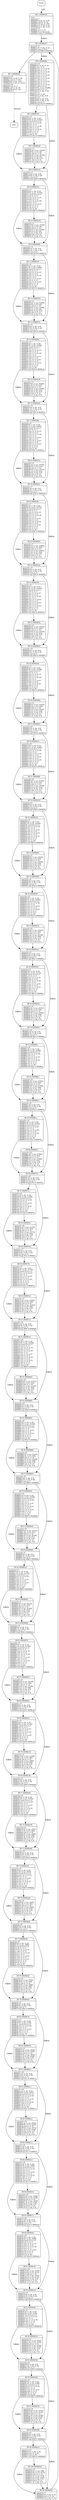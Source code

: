 digraph main{
node [shape=Mrecord, labeljust=l, fontsize=10];
	"0" [label="ENTRY"]
	"0" -> "1" [label="call", style=dashed, weight=2];
	"1" [label="{BB 1 (000080d8) | main:\lsparse32.c:7\l000080d8    str fp, [sp, #-4]!\l000080dc    add fp, sp, #0\l000080e0    sub sp, sp, #20\l000080e4    str r0, [fp, #-16]\l000080e8    str r1, [fp, #-20]\lsparse32.c:9\l000080ec    mov r3, #1\l000080f0    str r3, [fp, #-12]\l000080f4    b 8ddc    # 00008ddc\l }"]
	"1" -> "2" [label="taken", weight=3];
	"2" [label="{BB 2 (00008ddc) | sparse32.c:9\l00008ddc    ldr r3, [fp, #-12]\l00008de0    cmp r3, #101\l00008de4    ble 80f8    # 000080f8\l }"]
	"2" -> "3" [weight=4];
	"2" -> "4" [label="taken", weight=3];
	"3" [label="{BB 3 (00008de8) | sparse32.c:45\l00008de8    ldr r3, [fp, #-16]\l00008dec    and r2, r3, #31\l00008df0    ldr r3, [pc, #24]\l00008df4    ldr r3, [r3, r2, lsl #2]\lsparse32.c:46\l00008df8    mov r0, r3\l00008dfc    add sp, fp, #0\l00008e00    ldmia sp!, \{fp\}\l00008e04    bx lr\l }"]
	"3" -> "101" [label="return", style=dashed, weight=2];
	"4" [label="{BB 4 (000080f8) | sparse32.c:10\l000080f8    ldr r2, [fp, #-16]\l000080fc    mov r3, r2\l00008100    mov r3, r3, lsl #6\l00008104    add r3, r3, r2\l00008108    mov r3, r3, lsl #6\l0000810c    add r3, r3, r2\l00008110    mov r3, r3, lsl #2\l00008114    add r3, r3, r2\l00008118    mov r3, r3, lsl #2\l0000811c    add r3, r3, r2\l00008120    mov r2, r3, lsl #2\l00008124    add r3, r3, r2\l00008128    mov r2, r3, lsl #2\l0000812c    add r2, r3, r2\l00008130    ldr r3, [pc, #3280]\l00008134    add r3, r2, r3\l00008138    str r3, [fp, #-16]\lsparse32.c:11\l0000813c    mov r3, #0\l00008140    str r3, [fp, #-8]\lsparse32.c:12\l00008144    ldr r2, [fp, #-8]\l00008148    ldr r3, [fp, #-20]\l0000814c    cmp r2, r3\l00008150    bge 81a4    # 000081a4\l }"]
	"4" -> "5" [weight=4];
	"4" -> "6" [label="taken", weight=3];
	"5" [label="{BB 5 (00008154) | sparse32.c:12\l00008154    ldr r1, [fp, #-16]\l00008158    ldr r3, [pc, #3244]\l0000815c    umull r2,r3,r1,r3\l00008160    mov r2, r3, lsr #7\l00008164    mov r3, r2\l00008168    mov r3, r3, lsl #6\l0000816c    add r3, r3, r2\l00008170    mov r3, r3, lsl #1\l00008174    add r3, r3, r2\l00008178    rsb r2, r3, r1\l0000817c    cmp r2, #0\l00008180    bne 81a4    # 000081a4\l }"]
	"5" -> "7" [weight=4];
	"5" -> "6" [label="taken", weight=3];
	"6" [label="{BB 6 (000081a4) | sparse32.c:13\l000081a4    ldr r2, [fp, #-8]\l000081a8    ldr r3, [fp, #-20]\l000081ac    cmp r2, r3\l000081b0    bge 8208    # 00008208\l }"]
	"6" -> "8" [weight=4];
	"6" -> "9" [label="taken", weight=3];
	"7" [label="{BB 7 (00008184) | sparse32.c:12\l00008184    ldr r3, [pc, #3204]\l00008188    ldr r3, [r3, #0]\l0000818c    add r2, r3, #1\l00008190    ldr r3, [pc, #3192]\l00008194    str r2, [r3, #0]\l00008198    ldr r3, [fp, #-8]\l0000819c    add r3, r3, #1\l000081a0    str r3, [fp, #-8]\l }"]
	"7" -> "6" [weight=4];
	"8" [label="{BB 8 (000081b4) | sparse32.c:13\l000081b4    ldr r1, [fp, #-16]\l000081b8    ldr r3, [pc, #3156]\l000081bc    umull r2,r3,r1,r3\l000081c0    rsb r2, r3, r1\l000081c4    mov r2, r2, lsr #1\l000081c8    add r3, r3, r2\l000081cc    mov r2, r3, lsr #6\l000081d0    mov r3, r2\l000081d4    mov r3, r3, lsl #7\l000081d8    rsb r3, r2, r3\l000081dc    rsb r2, r3, r1\l000081e0    cmp r2, #0\l000081e4    bne 8208    # 00008208\l }"]
	"8" -> "10" [weight=4];
	"8" -> "9" [label="taken", weight=3];
	"9" [label="{BB 9 (00008208) | sparse32.c:14\l00008208    ldr r2, [fp, #-8]\l0000820c    ldr r3, [fp, #-20]\l00008210    cmp r2, r3\l00008214    bge 8274    # 00008274\l }"]
	"9" -> "11" [weight=4];
	"9" -> "12" [label="taken", weight=3];
	"10" [label="{BB 10 (000081e8) | sparse32.c:13\l000081e8    ldr r3, [pc, #3104]\l000081ec    ldr r3, [r3, #4]\l000081f0    add r2, r3, #1\l000081f4    ldr r3, [pc, #3092]\l000081f8    str r2, [r3, #4]\l000081fc    ldr r3, [fp, #-8]\l00008200    add r3, r3, #1\l00008204    str r3, [fp, #-8]\l }"]
	"10" -> "9" [weight=4];
	"11" [label="{BB 11 (00008218) | sparse32.c:14\l00008218    ldr r1, [fp, #-16]\l0000821c    ldr r3, [pc, #3060]\l00008220    umull r2,r3,r1,r3\l00008224    rsb r2, r3, r1\l00008228    mov r2, r2, lsr #1\l0000822c    add r3, r3, r2\l00008230    mov r2, r3, lsr #6\l00008234    mov r3, r2\l00008238    mov r3, r3, lsl #3\l0000823c    rsb r3, r2, r3\l00008240    mov r3, r3, lsl #4\l00008244    add r3, r3, r2\l00008248    rsb r2, r3, r1\l0000824c    cmp r2, #0\l00008250    bne 8274    # 00008274\l }"]
	"11" -> "13" [weight=4];
	"11" -> "12" [label="taken", weight=3];
	"12" [label="{BB 12 (00008274) | sparse32.c:15\l00008274    ldr r2, [fp, #-8]\l00008278    ldr r3, [fp, #-20]\l0000827c    cmp r2, r3\l00008280    bge 82e8    # 000082e8\l }"]
	"12" -> "14" [weight=4];
	"12" -> "15" [label="taken", weight=3];
	"13" [label="{BB 13 (00008254) | sparse32.c:14\l00008254    ldr r3, [pc, #2996]\l00008258    ldr r3, [r3, #8]\l0000825c    add r2, r3, #1\l00008260    ldr r3, [pc, #2984]\l00008264    str r2, [r3, #8]\l00008268    ldr r3, [fp, #-8]\l0000826c    add r3, r3, #1\l00008270    str r3, [fp, #-8]\l }"]
	"13" -> "12" [weight=4];
	"14" [label="{BB 14 (00008284) | sparse32.c:15\l00008284    ldr r1, [fp, #-16]\l00008288    ldr r3, [pc, #2956]\l0000828c    umull r2,r3,r1,r3\l00008290    rsb r2, r3, r1\l00008294    mov r2, r2, lsr #1\l00008298    add r3, r3, r2\l0000829c    mov r2, r3, lsr #6\l000082a0    mov r3, r2\l000082a4    mov r3, r3, lsl #1\l000082a8    add r3, r3, r2\l000082ac    mov r0, r3, lsl #3\l000082b0    add r3, r3, r0\l000082b4    mov r3, r3, lsl #2\l000082b8    add r3, r3, r2\l000082bc    rsb r2, r3, r1\l000082c0    cmp r2, #0\l000082c4    bne 82e8    # 000082e8\l }"]
	"14" -> "16" [weight=4];
	"14" -> "15" [label="taken", weight=3];
	"15" [label="{BB 15 (000082e8) | sparse32.c:16\l000082e8    ldr r2, [fp, #-8]\l000082ec    ldr r3, [fp, #-20]\l000082f0    cmp r2, r3\l000082f4    bge 835c    # 0000835c\l }"]
	"15" -> "17" [weight=4];
	"15" -> "18" [label="taken", weight=3];
	"16" [label="{BB 16 (000082c8) | sparse32.c:15\l000082c8    ldr r3, [pc, #2880]\l000082cc    ldr r3, [r3, #12]\l000082d0    add r2, r3, #1\l000082d4    ldr r3, [pc, #2868]\l000082d8    str r2, [r3, #12]\l000082dc    ldr r3, [fp, #-8]\l000082e0    add r3, r3, #1\l000082e4    str r3, [fp, #-8]\l }"]
	"16" -> "15" [weight=4];
	"17" [label="{BB 17 (000082f8) | sparse32.c:16\l000082f8    ldr r1, [fp, #-16]\l000082fc    ldr r3, [pc, #2844]\l00008300    umull r2,r3,r1,r3\l00008304    rsb r2, r3, r1\l00008308    mov r2, r2, lsr #1\l0000830c    add r3, r3, r2\l00008310    mov r2, r3, lsr #6\l00008314    mov r3, r2\l00008318    mov r3, r3, lsl #1\l0000831c    add r3, r3, r2\l00008320    mov r0, r3, lsl #3\l00008324    add r3, r3, r0\l00008328    mov r3, r3, lsl #2\l0000832c    rsb r3, r2, r3\l00008330    rsb r2, r3, r1\l00008334    cmp r2, #0\l00008338    bne 835c    # 0000835c\l }"]
	"17" -> "19" [weight=4];
	"17" -> "18" [label="taken", weight=3];
	"18" [label="{BB 18 (0000835c) | sparse32.c:17\l0000835c    ldr r2, [fp, #-8]\l00008360    ldr r3, [fp, #-20]\l00008364    cmp r2, r3\l00008368    bge 83d0    # 000083d0\l }"]
	"18" -> "20" [weight=4];
	"18" -> "21" [label="taken", weight=3];
	"19" [label="{BB 19 (0000833c) | sparse32.c:16\l0000833c    ldr r3, [pc, #2764]\l00008340    ldr r3, [r3, #16]\l00008344    add r2, r3, #1\l00008348    ldr r3, [pc, #2752]\l0000834c    str r2, [r3, #16]\l00008350    ldr r3, [fp, #-8]\l00008354    add r3, r3, #1\l00008358    str r3, [fp, #-8]\l }"]
	"19" -> "18" [weight=4];
	"20" [label="{BB 20 (0000836c) | sparse32.c:17\l0000836c    ldr r1, [fp, #-16]\l00008370    ldr r3, [pc, #2732]\l00008374    umull r2,r3,r1,r3\l00008378    rsb r2, r3, r1\l0000837c    mov r2, r2, lsr #1\l00008380    add r3, r3, r2\l00008384    mov r2, r3, lsr #6\l00008388    mov r3, r2\l0000838c    mov r3, r3, lsl #1\l00008390    add r3, r3, r2\l00008394    mov r0, r3, lsl #4\l00008398    add r3, r3, r0\l0000839c    mov r3, r3, lsl #1\l000083a0    add r3, r3, r2\l000083a4    rsb r2, r3, r1\l000083a8    cmp r2, #0\l000083ac    bne 83d0    # 000083d0\l }"]
	"20" -> "22" [weight=4];
	"20" -> "21" [label="taken", weight=3];
	"21" [label="{BB 21 (000083d0) | sparse32.c:18\l000083d0    ldr r2, [fp, #-8]\l000083d4    ldr r3, [fp, #-20]\l000083d8    cmp r2, r3\l000083dc    bge 8444    # 00008444\l }"]
	"21" -> "23" [weight=4];
	"21" -> "24" [label="taken", weight=3];
	"22" [label="{BB 22 (000083b0) | sparse32.c:17\l000083b0    ldr r3, [pc, #2648]\l000083b4    ldr r3, [r3, #20]\l000083b8    add r2, r3, #1\l000083bc    ldr r3, [pc, #2636]\l000083c0    str r2, [r3, #20]\l000083c4    ldr r3, [fp, #-8]\l000083c8    add r3, r3, #1\l000083cc    str r3, [fp, #-8]\l }"]
	"22" -> "21" [weight=4];
	"23" [label="{BB 23 (000083e0) | sparse32.c:18\l000083e0    ldr r1, [fp, #-16]\l000083e4    ldr r3, [pc, #2620]\l000083e8    umull r2,r3,r1,r3\l000083ec    rsb r2, r3, r1\l000083f0    mov r2, r2, lsr #1\l000083f4    add r3, r3, r2\l000083f8    mov r2, r3, lsr #6\l000083fc    mov r3, r2\l00008400    mov r3, r3, lsl #2\l00008404    add r3, r3, r2\l00008408    mov r0, r3, lsl #2\l0000840c    add r3, r3, r0\l00008410    mov r3, r3, lsl #2\l00008414    add r3, r3, r2\l00008418    rsb r2, r3, r1\l0000841c    cmp r2, #0\l00008420    bne 8444    # 00008444\l }"]
	"23" -> "25" [weight=4];
	"23" -> "24" [label="taken", weight=3];
	"24" [label="{BB 24 (00008444) | sparse32.c:19\l00008444    ldr r2, [fp, #-8]\l00008448    ldr r3, [fp, #-20]\l0000844c    cmp r2, r3\l00008450    bge 84b0    # 000084b0\l }"]
	"24" -> "26" [weight=4];
	"24" -> "27" [label="taken", weight=3];
	"25" [label="{BB 25 (00008424) | sparse32.c:18\l00008424    ldr r3, [pc, #2532]\l00008428    ldr r3, [r3, #24]\l0000842c    add r2, r3, #1\l00008430    ldr r3, [pc, #2520]\l00008434    str r2, [r3, #24]\l00008438    ldr r3, [fp, #-8]\l0000843c    add r3, r3, #1\l00008440    str r3, [fp, #-8]\l }"]
	"25" -> "24" [weight=4];
	"26" [label="{BB 26 (00008454) | sparse32.c:19\l00008454    ldr r1, [fp, #-16]\l00008458    ldr r3, [pc, #2508]\l0000845c    umull r2,r3,r1,r3\l00008460    rsb r2, r3, r1\l00008464    mov r2, r2, lsr #1\l00008468    add r3, r3, r2\l0000846c    mov r2, r3, lsr #6\l00008470    mov r3, r2\l00008474    mov r3, r3, lsl #1\l00008478    add r3, r3, r2\l0000847c    mov r3, r3, lsl #5\l00008480    add r3, r3, r2\l00008484    rsb r2, r3, r1\l00008488    cmp r2, #0\l0000848c    bne 84b0    # 000084b0\l }"]
	"26" -> "28" [weight=4];
	"26" -> "27" [label="taken", weight=3];
	"27" [label="{BB 27 (000084b0) | sparse32.c:20\l000084b0    ldr r2, [fp, #-8]\l000084b4    ldr r3, [fp, #-20]\l000084b8    cmp r2, r3\l000084bc    bge 8518    # 00008518\l }"]
	"27" -> "29" [weight=4];
	"27" -> "30" [label="taken", weight=3];
	"28" [label="{BB 28 (00008490) | sparse32.c:19\l00008490    ldr r3, [pc, #2424]\l00008494    ldr r3, [r3, #28]\l00008498    add r2, r3, #1\l0000849c    ldr r3, [pc, #2412]\l000084a0    str r2, [r3, #28]\l000084a4    ldr r3, [fp, #-8]\l000084a8    add r3, r3, #1\l000084ac    str r3, [fp, #-8]\l }"]
	"28" -> "27" [weight=4];
	"29" [label="{BB 29 (000084c0) | sparse32.c:20\l000084c0    ldr r1, [fp, #-16]\l000084c4    ldr r3, [pc, #2404]\l000084c8    umull r2,r3,r1,r3\l000084cc    mov r2, r3, lsr #6\l000084d0    mov r3, r2\l000084d4    mov r3, r3, lsl #2\l000084d8    add r3, r3, r2\l000084dc    mov r3, r3, lsl #1\l000084e0    add r3, r3, r2\l000084e4    mov r3, r3, lsl #3\l000084e8    add r3, r3, r2\l000084ec    rsb r2, r3, r1\l000084f0    cmp r2, #0\l000084f4    bne 8518    # 00008518\l }"]
	"29" -> "31" [weight=4];
	"29" -> "30" [label="taken", weight=3];
	"30" [label="{BB 30 (00008518) | sparse32.c:21\l00008518    ldr r2, [fp, #-8]\l0000851c    ldr r3, [fp, #-20]\l00008520    cmp r2, r3\l00008524    bge 8580    # 00008580\l }"]
	"30" -> "32" [weight=4];
	"30" -> "33" [label="taken", weight=3];
	"31" [label="{BB 31 (000084f8) | sparse32.c:20\l000084f8    ldr r3, [pc, #2320]\l000084fc    ldr r3, [r3, #32]\l00008500    add r2, r3, #1\l00008504    ldr r3, [pc, #2308]\l00008508    str r2, [r3, #32]\l0000850c    ldr r3, [fp, #-8]\l00008510    add r3, r3, #1\l00008514    str r3, [fp, #-8]\l }"]
	"31" -> "30" [weight=4];
	"32" [label="{BB 32 (00008528) | sparse32.c:21\l00008528    ldr r1, [fp, #-16]\l0000852c    ldr r3, [pc, #2304]\l00008530    umull r2,r3,r1,r3\l00008534    mov r2, r3, lsr #4\l00008538    mov r3, r2\l0000853c    mov r3, r3, lsl #2\l00008540    add r3, r3, r2\l00008544    mov r3, r3, lsl #3\l00008548    add r3, r3, r2\l0000854c    mov r3, r3, lsl #1\l00008550    add r3, r3, r2\l00008554    rsb r2, r3, r1\l00008558    cmp r2, #0\l0000855c    bne 8580    # 00008580\l }"]
	"32" -> "34" [weight=4];
	"32" -> "33" [label="taken", weight=3];
	"33" [label="{BB 33 (00008580) | sparse32.c:22\l00008580    ldr r2, [fp, #-8]\l00008584    ldr r3, [fp, #-20]\l00008588    cmp r2, r3\l0000858c    bge 85e0    # 000085e0\l }"]
	"33" -> "35" [weight=4];
	"33" -> "36" [label="taken", weight=3];
	"34" [label="{BB 34 (00008560) | sparse32.c:21\l00008560    ldr r3, [pc, #2216]\l00008564    ldr r3, [r3, #36]\l00008568    add r2, r3, #1\l0000856c    ldr r3, [pc, #2204]\l00008570    str r2, [r3, #36]\l00008574    ldr r3, [fp, #-8]\l00008578    add r3, r3, #1\l0000857c    str r3, [fp, #-8]\l }"]
	"34" -> "33" [weight=4];
	"35" [label="{BB 35 (00008590) | sparse32.c:22\l00008590    ldr r1, [fp, #-16]\l00008594    ldr r3, [pc, #2204]\l00008598    umull r2,r3,r1,r3\l0000859c    mov r2, r3, lsr #6\l000085a0    mov r3, r2\l000085a4    mov r3, r3, lsl #2\l000085a8    add r3, r3, r2\l000085ac    mov r3, r3, lsl #4\l000085b0    rsb r3, r2, r3\l000085b4    rsb r2, r3, r1\l000085b8    cmp r2, #0\l000085bc    bne 85e0    # 000085e0\l }"]
	"35" -> "37" [weight=4];
	"35" -> "36" [label="taken", weight=3];
	"36" [label="{BB 36 (000085e0) | sparse32.c:23\l000085e0    ldr r2, [fp, #-8]\l000085e4    ldr r3, [fp, #-20]\l000085e8    cmp r2, r3\l000085ec    bge 864c    # 0000864c\l }"]
	"36" -> "38" [weight=4];
	"36" -> "39" [label="taken", weight=3];
	"37" [label="{BB 37 (000085c0) | sparse32.c:22\l000085c0    ldr r3, [pc, #2120]\l000085c4    ldr r3, [r3, #40]\l000085c8    add r2, r3, #1\l000085cc    ldr r3, [pc, #2108]\l000085d0    str r2, [r3, #40]\l000085d4    ldr r3, [fp, #-8]\l000085d8    add r3, r3, #1\l000085dc    str r3, [fp, #-8]\l }"]
	"37" -> "36" [weight=4];
	"38" [label="{BB 38 (000085f0) | sparse32.c:23\l000085f0    ldr r1, [fp, #-16]\l000085f4    ldr r3, [pc, #2112]\l000085f8    umull r2,r3,r1,r3\l000085fc    rsb r2, r3, r1\l00008600    mov r2, r2, lsr #1\l00008604    add r3, r3, r2\l00008608    mov r2, r3, lsr #6\l0000860c    mov r3, r2\l00008610    mov r3, r3, lsl #3\l00008614    add r3, r3, r2\l00008618    mov r3, r3, lsl #3\l0000861c    add r3, r3, r2\l00008620    rsb r2, r3, r1\l00008624    cmp r2, #0\l00008628    bne 864c    # 0000864c\l }"]
	"38" -> "40" [weight=4];
	"38" -> "39" [label="taken", weight=3];
	"39" [label="{BB 39 (0000864c) | sparse32.c:24\l0000864c    ldr r2, [fp, #-8]\l00008650    ldr r3, [fp, #-20]\l00008654    cmp r2, r3\l00008658    bge 86ac    # 000086ac\l }"]
	"39" -> "41" [weight=4];
	"39" -> "42" [label="taken", weight=3];
	"40" [label="{BB 40 (0000862c) | sparse32.c:23\l0000862c    ldr r3, [pc, #2012]\l00008630    ldr r3, [r3, #44]\l00008634    add r2, r3, #1\l00008638    ldr r3, [pc, #2000]\l0000863c    str r2, [r3, #44]\l00008640    ldr r3, [fp, #-8]\l00008644    add r3, r3, #1\l00008648    str r3, [fp, #-8]\l }"]
	"40" -> "39" [weight=4];
	"41" [label="{BB 41 (0000865c) | sparse32.c:24\l0000865c    ldr r1, [fp, #-16]\l00008660    ldr r3, [pc, #2008]\l00008664    umull r2,r3,r1,r3\l00008668    mov r2, r3, lsr #6\l0000866c    mov r3, r2\l00008670    mov r3, r3, lsl #3\l00008674    add r3, r3, r2\l00008678    mov r3, r3, lsl #3\l0000867c    rsb r3, r2, r3\l00008680    rsb r2, r3, r1\l00008684    cmp r2, #0\l00008688    bne 86ac    # 000086ac\l }"]
	"41" -> "43" [weight=4];
	"41" -> "42" [label="taken", weight=3];
	"42" [label="{BB 42 (000086ac) | sparse32.c:25\l000086ac    ldr r2, [fp, #-8]\l000086b0    ldr r3, [fp, #-20]\l000086b4    cmp r2, r3\l000086b8    bge 870c    # 0000870c\l }"]
	"42" -> "44" [weight=4];
	"42" -> "45" [label="taken", weight=3];
	"43" [label="{BB 43 (0000868c) | sparse32.c:24\l0000868c    ldr r3, [pc, #1916]\l00008690    ldr r3, [r3, #48]\l00008694    add r2, r3, #1\l00008698    ldr r3, [pc, #1904]\l0000869c    str r2, [r3, #48]\l000086a0    ldr r3, [fp, #-8]\l000086a4    add r3, r3, #1\l000086a8    str r3, [fp, #-8]\l }"]
	"43" -> "42" [weight=4];
	"44" [label="{BB 44 (000086bc) | sparse32.c:25\l000086bc    ldr r1, [fp, #-16]\l000086c0    ldr r3, [pc, #1916]\l000086c4    umull r2,r3,r1,r3\l000086c8    mov r2, r3, lsr #1\l000086cc    mov r3, r2\l000086d0    mov r3, r3, lsl #5\l000086d4    add r3, r3, r2\l000086d8    mov r3, r3, lsl #1\l000086dc    add r3, r3, r2\l000086e0    rsb r2, r3, r1\l000086e4    cmp r2, #0\l000086e8    bne 870c    # 0000870c\l }"]
	"44" -> "46" [weight=4];
	"44" -> "45" [label="taken", weight=3];
	"45" [label="{BB 45 (0000870c) | sparse32.c:26\l0000870c    ldr r2, [fp, #-8]\l00008710    ldr r3, [fp, #-20]\l00008714    cmp r2, r3\l00008718    bge 876c    # 0000876c\l }"]
	"45" -> "47" [weight=4];
	"45" -> "48" [label="taken", weight=3];
	"46" [label="{BB 46 (000086ec) | sparse32.c:25\l000086ec    ldr r3, [pc, #1820]\l000086f0    ldr r3, [r3, #52]\l000086f4    add r2, r3, #1\l000086f8    ldr r3, [pc, #1808]\l000086fc    str r2, [r3, #52]\l00008700    ldr r3, [fp, #-8]\l00008704    add r3, r3, #1\l00008708    str r3, [fp, #-8]\l }"]
	"46" -> "45" [weight=4];
	"47" [label="{BB 47 (0000871c) | sparse32.c:26\l0000871c    ldr r1, [fp, #-16]\l00008720    ldr r3, [pc, #1824]\l00008724    umull r2,r3,r1,r3\l00008728    mov r2, r3, lsr #4\l0000872c    mov r3, r2\l00008730    mov r3, r3, lsl #4\l00008734    rsb r3, r2, r3\l00008738    mov r3, r3, lsl #2\l0000873c    add r3, r3, r2\l00008740    rsb r2, r3, r1\l00008744    cmp r2, #0\l00008748    bne 876c    # 0000876c\l }"]
	"47" -> "49" [weight=4];
	"47" -> "48" [label="taken", weight=3];
	"48" [label="{BB 48 (0000876c) | sparse32.c:27\l0000876c    ldr r2, [fp, #-8]\l00008770    ldr r3, [fp, #-20]\l00008774    cmp r2, r3\l00008778    bge 87cc    # 000087cc\l }"]
	"48" -> "50" [weight=4];
	"48" -> "51" [label="taken", weight=3];
	"49" [label="{BB 49 (0000874c) | sparse32.c:26\l0000874c    ldr r3, [pc, #1724]\l00008750    ldr r3, [r3, #56]\l00008754    add r2, r3, #1\l00008758    ldr r3, [pc, #1712]\l0000875c    str r2, [r3, #56]\l00008760    ldr r3, [fp, #-8]\l00008764    add r3, r3, #1\l00008768    str r3, [fp, #-8]\l }"]
	"49" -> "48" [weight=4];
	"50" [label="{BB 50 (0000877c) | sparse32.c:27\l0000877c    ldr r1, [fp, #-16]\l00008780    ldr r3, [pc, #1732]\l00008784    umull r2,r3,r1,r3\l00008788    mov r2, r3, lsr #3\l0000878c    mov r3, r2\l00008790    mov r3, r3, lsl #4\l00008794    rsb r3, r2, r3\l00008798    mov r3, r3, lsl #2\l0000879c    rsb r3, r2, r3\l000087a0    rsb r2, r3, r1\l000087a4    cmp r2, #0\l000087a8    bne 87cc    # 000087cc\l }"]
	"50" -> "52" [weight=4];
	"50" -> "51" [label="taken", weight=3];
	"51" [label="{BB 51 (000087cc) | sparse32.c:28\l000087cc    ldr r2, [fp, #-8]\l000087d0    ldr r3, [fp, #-20]\l000087d4    cmp r2, r3\l000087d8    bge 8840    # 00008840\l }"]
	"51" -> "53" [weight=4];
	"51" -> "54" [label="taken", weight=3];
	"52" [label="{BB 52 (000087ac) | sparse32.c:27\l000087ac    ldr r3, [pc, #1628]\l000087b0    ldr r3, [r3, #60]\l000087b4    add r2, r3, #1\l000087b8    ldr r3, [pc, #1616]\l000087bc    str r2, [r3, #60]\l000087c0    ldr r3, [fp, #-8]\l000087c4    add r3, r3, #1\l000087c8    str r3, [fp, #-8]\l }"]
	"52" -> "51" [weight=4];
	"53" [label="{BB 53 (000087dc) | sparse32.c:28\l000087dc    ldr r1, [fp, #-16]\l000087e0    ldr r3, [pc, #1640]\l000087e4    umull r2,r3,r1,r3\l000087e8    rsb r2, r3, r1\l000087ec    mov r2, r2, lsr #1\l000087f0    add r3, r3, r2\l000087f4    mov r2, r3, lsr #5\l000087f8    mov r3, r2\l000087fc    mov r3, r3, lsl #1\l00008800    add r3, r3, r2\l00008804    mov r3, r3, lsl #2\l00008808    add r3, r3, r2\l0000880c    mov r3, r3, lsl #2\l00008810    add r3, r3, r2\l00008814    rsb r2, r3, r1\l00008818    cmp r2, #0\l0000881c    bne 8840    # 00008840\l }"]
	"53" -> "55" [weight=4];
	"53" -> "54" [label="taken", weight=3];
	"54" [label="{BB 54 (00008840) | sparse32.c:29\l00008840    ldr r2, [fp, #-8]\l00008844    ldr r3, [fp, #-20]\l00008848    cmp r2, r3\l0000884c    bge 88a0    # 000088a0\l }"]
	"54" -> "56" [weight=4];
	"54" -> "57" [label="taken", weight=3];
	"55" [label="{BB 55 (00008820) | sparse32.c:28\l00008820    ldr r3, [pc, #1512]\l00008824    ldr r3, [r3, #64]\l00008828    add r2, r3, #1\l0000882c    ldr r3, [pc, #1500]\l00008830    str r2, [r3, #64]\l00008834    ldr r3, [fp, #-8]\l00008838    add r3, r3, #1\l0000883c    str r3, [fp, #-8]\l }"]
	"55" -> "54" [weight=4];
	"56" [label="{BB 56 (00008850) | sparse32.c:29\l00008850    ldr r1, [fp, #-16]\l00008854    ldr r3, [pc, #1528]\l00008858    umull r2,r3,r1,r3\l0000885c    mov r2, r3, lsr #5\l00008860    mov r3, r2\l00008864    mov r3, r3, lsl #1\l00008868    add r3, r3, r2\l0000886c    mov r3, r3, lsl #4\l00008870    rsb r3, r2, r3\l00008874    rsb r2, r3, r1\l00008878    cmp r2, #0\l0000887c    bne 88a0    # 000088a0\l }"]
	"56" -> "58" [weight=4];
	"56" -> "57" [label="taken", weight=3];
	"57" [label="{BB 57 (000088a0) | sparse32.c:30\l000088a0    ldr r2, [fp, #-8]\l000088a4    ldr r3, [fp, #-20]\l000088a8    cmp r2, r3\l000088ac    bge 8908    # 00008908\l }"]
	"57" -> "59" [weight=4];
	"57" -> "60" [label="taken", weight=3];
	"58" [label="{BB 58 (00008880) | sparse32.c:29\l00008880    ldr r3, [pc, #1416]\l00008884    ldr r3, [r3, #68]\l00008888    add r2, r3, #1\l0000888c    ldr r3, [pc, #1404]\l00008890    str r2, [r3, #68]\l00008894    ldr r3, [fp, #-8]\l00008898    add r3, r3, #1\l0000889c    str r3, [fp, #-8]\l }"]
	"58" -> "57" [weight=4];
	"59" [label="{BB 59 (000088b0) | sparse32.c:30\l000088b0    ldr r0, [fp, #-16]\l000088b4    ldr r3, [pc, #1436]\l000088b8    umull r2,r3,r0,r3\l000088bc    mov r1, r3, lsr #3\l000088c0    mov r2, r1\l000088c4    mov r2, r2, lsl #1\l000088c8    add r2, r2, r1\l000088cc    mov r3, r2, lsl #3\l000088d0    rsb r3, r2, r3\l000088d4    mov r3, r3, lsl #1\l000088d8    add r3, r3, r1\l000088dc    rsb r1, r3, r0\l000088e0    cmp r1, #0\l000088e4    bne 8908    # 00008908\l }"]
	"59" -> "61" [weight=4];
	"59" -> "60" [label="taken", weight=3];
	"60" [label="{BB 60 (00008908) | sparse32.c:31\l00008908    ldr r2, [fp, #-8]\l0000890c    ldr r3, [fp, #-20]\l00008910    cmp r2, r3\l00008914    bge 8968    # 00008968\l }"]
	"60" -> "62" [weight=4];
	"60" -> "63" [label="taken", weight=3];
	"61" [label="{BB 61 (000088e8) | sparse32.c:30\l000088e8    ldr r3, [pc, #1312]\l000088ec    ldr r3, [r3, #72]\l000088f0    add r2, r3, #1\l000088f4    ldr r3, [pc, #1300]\l000088f8    str r2, [r3, #72]\l000088fc    ldr r3, [fp, #-8]\l00008900    add r3, r3, #1\l00008904    str r3, [fp, #-8]\l }"]
	"61" -> "60" [weight=4];
	"62" [label="{BB 62 (00008918) | sparse32.c:31\l00008918    ldr r1, [fp, #-16]\l0000891c    ldr r3, [pc, #1336]\l00008920    umull r2,r3,r1,r3\l00008924    mov r2, r3, lsr #5\l00008928    mov r3, r2\l0000892c    mov r3, r3, lsl #2\l00008930    add r3, r3, r2\l00008934    mov r3, r3, lsl #3\l00008938    add r3, r3, r2\l0000893c    rsb r2, r3, r1\l00008940    cmp r2, #0\l00008944    bne 8968    # 00008968\l }"]
	"62" -> "64" [weight=4];
	"62" -> "63" [label="taken", weight=3];
	"63" [label="{BB 63 (00008968) | sparse32.c:32\l00008968    ldr r2, [fp, #-8]\l0000896c    ldr r3, [fp, #-20]\l00008970    cmp r2, r3\l00008974    bge 89d4    # 000089d4\l }"]
	"63" -> "65" [weight=4];
	"63" -> "66" [label="taken", weight=3];
	"64" [label="{BB 64 (00008948) | sparse32.c:31\l00008948    ldr r3, [pc, #1216]\l0000894c    ldr r3, [r3, #76]\l00008950    add r2, r3, #1\l00008954    ldr r3, [pc, #1204]\l00008958    str r2, [r3, #76]\l0000895c    ldr r3, [fp, #-8]\l00008960    add r3, r3, #1\l00008964    str r3, [fp, #-8]\l }"]
	"64" -> "63" [weight=4];
	"65" [label="{BB 65 (00008978) | sparse32.c:32\l00008978    ldr r1, [fp, #-16]\l0000897c    ldr r3, [pc, #1244]\l00008980    umull r2,r3,r1,r3\l00008984    rsb r2, r3, r1\l00008988    mov r2, r2, lsr #1\l0000898c    add r3, r3, r2\l00008990    mov r2, r3, lsr #5\l00008994    mov r3, r2\l00008998    mov r3, r3, lsl #3\l0000899c    add r3, r3, r2\l000089a0    mov r3, r3, lsl #2\l000089a4    add r3, r3, r2\l000089a8    rsb r2, r3, r1\l000089ac    cmp r2, #0\l000089b0    bne 89d4    # 000089d4\l }"]
	"65" -> "67" [weight=4];
	"65" -> "66" [label="taken", weight=3];
	"66" [label="{BB 66 (000089d4) | sparse32.c:33\l000089d4    ldr r2, [fp, #-8]\l000089d8    ldr r3, [fp, #-20]\l000089dc    cmp r2, r3\l000089e0    bge 8a38    # 00008a38\l }"]
	"66" -> "68" [weight=4];
	"66" -> "69" [label="taken", weight=3];
	"67" [label="{BB 67 (000089b4) | sparse32.c:32\l000089b4    ldr r3, [pc, #1108]\l000089b8    ldr r3, [r3, #80]\l000089bc    add r2, r3, #1\l000089c0    ldr r3, [pc, #1096]\l000089c4    str r2, [r3, #80]\l000089c8    ldr r3, [fp, #-8]\l000089cc    add r3, r3, #1\l000089d0    str r3, [fp, #-8]\l }"]
	"67" -> "66" [weight=4];
	"68" [label="{BB 68 (000089e4) | sparse32.c:33\l000089e4    ldr r1, [fp, #-16]\l000089e8    ldr r3, [pc, #1140]\l000089ec    umull r2,r3,r1,r3\l000089f0    rsb r2, r3, r1\l000089f4    mov r2, r2, lsr #1\l000089f8    add r3, r3, r2\l000089fc    mov r2, r3, lsr #4\l00008a00    mov r3, r2\l00008a04    mov r3, r3, lsl #5\l00008a08    rsb r3, r2, r3\l00008a0c    rsb r2, r3, r1\l00008a10    cmp r2, #0\l00008a14    bne 8a38    # 00008a38\l }"]
	"68" -> "70" [weight=4];
	"68" -> "69" [label="taken", weight=3];
	"69" [label="{BB 69 (00008a38) | sparse32.c:34\l00008a38    ldr r2, [fp, #-8]\l00008a3c    ldr r3, [fp, #-20]\l00008a40    cmp r2, r3\l00008a44    bge 8a98    # 00008a98\l }"]
	"69" -> "71" [weight=4];
	"69" -> "72" [label="taken", weight=3];
	"70" [label="{BB 70 (00008a18) | sparse32.c:33\l00008a18    ldr r3, [pc, #1008]\l00008a1c    ldr r3, [r3, #84]\l00008a20    add r2, r3, #1\l00008a24    ldr r3, [pc, #996]\l00008a28    str r2, [r3, #84]\l00008a2c    ldr r3, [fp, #-8]\l00008a30    add r3, r3, #1\l00008a34    str r3, [fp, #-8]\l }"]
	"70" -> "69" [weight=4];
	"71" [label="{BB 71 (00008a48) | sparse32.c:34\l00008a48    ldr r1, [fp, #-16]\l00008a4c    ldr r3, [pc, #1044]\l00008a50    umull r2,r3,r1,r3\l00008a54    mov r2, r3, lsr #4\l00008a58    mov r3, r2\l00008a5c    mov r3, r3, lsl #3\l00008a60    rsb r3, r2, r3\l00008a64    mov r3, r3, lsl #2\l00008a68    add r3, r3, r2\l00008a6c    rsb r2, r3, r1\l00008a70    cmp r2, #0\l00008a74    bne 8a98    # 00008a98\l }"]
	"71" -> "73" [weight=4];
	"71" -> "72" [label="taken", weight=3];
	"72" [label="{BB 72 (00008a98) | sparse32.c:35\l00008a98    ldr r2, [fp, #-8]\l00008a9c    ldr r3, [fp, #-20]\l00008aa0    cmp r2, r3\l00008aa4    bge 8af8    # 00008af8\l }"]
	"72" -> "74" [weight=4];
	"72" -> "75" [label="taken", weight=3];
	"73" [label="{BB 73 (00008a78) | sparse32.c:34\l00008a78    ldr r3, [pc, #912]\l00008a7c    ldr r3, [r3, #88]\l00008a80    add r2, r3, #1\l00008a84    ldr r3, [pc, #900]\l00008a88    str r2, [r3, #88]\l00008a8c    ldr r3, [fp, #-8]\l00008a90    add r3, r3, #1\l00008a94    str r3, [fp, #-8]\l }"]
	"73" -> "72" [weight=4];
	"74" [label="{BB 74 (00008aa8) | sparse32.c:35\l00008aa8    ldr r1, [fp, #-16]\l00008aac    ldr r3, [pc, #952]\l00008ab0    umull r2,r3,r1,r3\l00008ab4    mov r2, r3, lsr #4\l00008ab8    mov r3, r2\l00008abc    mov r3, r3, lsl #1\l00008ac0    add r3, r3, r2\l00008ac4    mov r3, r3, lsl #3\l00008ac8    rsb r3, r2, r3\l00008acc    rsb r2, r3, r1\l00008ad0    cmp r2, #0\l00008ad4    bne 8af8    # 00008af8\l }"]
	"74" -> "76" [weight=4];
	"74" -> "75" [label="taken", weight=3];
	"75" [label="{BB 75 (00008af8) | sparse32.c:36\l00008af8    ldr r2, [fp, #-8]\l00008afc    ldr r3, [fp, #-20]\l00008b00    cmp r2, r3\l00008b04    bge 8b64    # 00008b64\l }"]
	"75" -> "77" [weight=4];
	"75" -> "78" [label="taken", weight=3];
	"76" [label="{BB 76 (00008ad8) | sparse32.c:35\l00008ad8    ldr r3, [pc, #816]\l00008adc    ldr r3, [r3, #92]\l00008ae0    add r2, r3, #1\l00008ae4    ldr r3, [pc, #804]\l00008ae8    str r2, [r3, #92]\l00008aec    ldr r3, [fp, #-8]\l00008af0    add r3, r3, #1\l00008af4    str r3, [fp, #-8]\l }"]
	"76" -> "75" [weight=4];
	"77" [label="{BB 77 (00008b08) | sparse32.c:36\l00008b08    ldr r1, [fp, #-16]\l00008b0c    ldr r3, [pc, #860]\l00008b10    umull r2,r3,r1,r3\l00008b14    rsb r2, r3, r1\l00008b18    mov r2, r2, lsr #1\l00008b1c    add r3, r3, r2\l00008b20    mov r2, r3, lsr #4\l00008b24    mov r3, r2\l00008b28    mov r3, r3, lsl #3\l00008b2c    add r3, r3, r2\l00008b30    mov r3, r3, lsl #1\l00008b34    add r3, r3, r2\l00008b38    rsb r2, r3, r1\l00008b3c    cmp r2, #0\l00008b40    bne 8b64    # 00008b64\l }"]
	"77" -> "79" [weight=4];
	"77" -> "78" [label="taken", weight=3];
	"78" [label="{BB 78 (00008b64) | sparse32.c:37\l00008b64    ldr r2, [fp, #-8]\l00008b68    ldr r3, [fp, #-20]\l00008b6c    cmp r2, r3\l00008b70    bge 8bbc    # 00008bbc\l }"]
	"78" -> "80" [weight=4];
	"78" -> "81" [label="taken", weight=3];
	"79" [label="{BB 79 (00008b44) | sparse32.c:36\l00008b44    ldr r3, [pc, #708]\l00008b48    ldr r3, [r3, #96]\l00008b4c    add r2, r3, #1\l00008b50    ldr r3, [pc, #696]\l00008b54    str r2, [r3, #96]\l00008b58    ldr r3, [fp, #-8]\l00008b5c    add r3, r3, #1\l00008b60    str r3, [fp, #-8]\l }"]
	"79" -> "78" [weight=4];
	"80" [label="{BB 80 (00008b74) | sparse32.c:37\l00008b74    ldr r1, [fp, #-16]\l00008b78    ldr r3, [pc, #756]\l00008b7c    umull r2,r3,r1,r3\l00008b80    mov r2, r3, lsr #4\l00008b84    mov r3, r2\l00008b88    mov r3, r3, lsl #4\l00008b8c    add r3, r3, r2\l00008b90    rsb r2, r3, r1\l00008b94    cmp r2, #0\l00008b98    bne 8bbc    # 00008bbc\l }"]
	"80" -> "82" [weight=4];
	"80" -> "81" [label="taken", weight=3];
	"81" [label="{BB 81 (00008bbc) | sparse32.c:38\l00008bbc    ldr r2, [fp, #-8]\l00008bc0    ldr r3, [fp, #-20]\l00008bc4    cmp r2, r3\l00008bc8    bge 8c1c    # 00008c1c\l }"]
	"81" -> "83" [weight=4];
	"81" -> "84" [label="taken", weight=3];
	"82" [label="{BB 82 (00008b9c) | sparse32.c:37\l00008b9c    ldr r3, [pc, #620]\l00008ba0    ldr r3, [r3, #100]\l00008ba4    add r2, r3, #1\l00008ba8    ldr r3, [pc, #608]\l00008bac    str r2, [r3, #100]\l00008bb0    ldr r3, [fp, #-8]\l00008bb4    add r3, r3, #1\l00008bb8    str r3, [fp, #-8]\l }"]
	"82" -> "81" [weight=4];
	"83" [label="{BB 83 (00008bcc) | sparse32.c:38\l00008bcc    ldr r1, [fp, #-16]\l00008bd0    ldr r3, [pc, #672]\l00008bd4    umull r2,r3,r1,r3\l00008bd8    mov r2, r3, lsr #2\l00008bdc    mov r3, r2\l00008be0    mov r3, r3, lsl #1\l00008be4    add r3, r3, r2\l00008be8    mov r3, r3, lsl #2\l00008bec    add r3, r3, r2\l00008bf0    rsb r2, r3, r1\l00008bf4    cmp r2, #0\l00008bf8    bne 8c1c    # 00008c1c\l }"]
	"83" -> "85" [weight=4];
	"83" -> "84" [label="taken", weight=3];
	"84" [label="{BB 84 (00008c1c) | sparse32.c:39\l00008c1c    ldr r2, [fp, #-8]\l00008c20    ldr r3, [fp, #-20]\l00008c24    cmp r2, r3\l00008c28    bge 8c7c    # 00008c7c\l }"]
	"84" -> "86" [weight=4];
	"84" -> "87" [label="taken", weight=3];
	"85" [label="{BB 85 (00008bfc) | sparse32.c:38\l00008bfc    ldr r3, [pc, #524]\l00008c00    ldr r3, [r3, #104]\l00008c04    add r2, r3, #1\l00008c08    ldr r3, [pc, #512]\l00008c0c    str r2, [r3, #104]\l00008c10    ldr r3, [fp, #-8]\l00008c14    add r3, r3, #1\l00008c18    str r3, [fp, #-8]\l }"]
	"85" -> "84" [weight=4];
	"86" [label="{BB 86 (00008c2c) | sparse32.c:39\l00008c2c    ldr r1, [fp, #-16]\l00008c30    ldr r3, [pc, #580]\l00008c34    umull r2,r3,r1,r3\l00008c38    mov r2, r3, lsr #3\l00008c3c    mov r3, r2\l00008c40    mov r3, r3, lsl #2\l00008c44    add r3, r3, r2\l00008c48    mov r3, r3, lsl #1\l00008c4c    add r3, r3, r2\l00008c50    rsb r2, r3, r1\l00008c54    cmp r2, #0\l00008c58    bne 8c7c    # 00008c7c\l }"]
	"86" -> "88" [weight=4];
	"86" -> "87" [label="taken", weight=3];
	"87" [label="{BB 87 (00008c7c) | sparse32.c:40\l00008c7c    ldr r2, [fp, #-8]\l00008c80    ldr r3, [fp, #-20]\l00008c84    cmp r2, r3\l00008c88    bge 8ce0    # 00008ce0\l }"]
	"87" -> "89" [weight=4];
	"87" -> "90" [label="taken", weight=3];
	"88" [label="{BB 88 (00008c5c) | sparse32.c:39\l00008c5c    ldr r3, [pc, #428]\l00008c60    ldr r3, [r3, #108]\l00008c64    add r2, r3, #1\l00008c68    ldr r3, [pc, #416]\l00008c6c    str r2, [r3, #108]\l00008c70    ldr r3, [fp, #-8]\l00008c74    add r3, r3, #1\l00008c78    str r3, [fp, #-8]\l }"]
	"88" -> "87" [weight=4];
	"89" [label="{BB 89 (00008c8c) | sparse32.c:40\l00008c8c    ldr r1, [fp, #-16]\l00008c90    ldr r3, [pc, #488]\l00008c94    umull r2,r3,r1,r3\l00008c98    rsb r2, r3, r1\l00008c9c    mov r2, r2, lsr #1\l00008ca0    add r3, r3, r2\l00008ca4    mov r2, r3, lsr #2\l00008ca8    mov r3, r2\l00008cac    mov r3, r3, lsl #3\l00008cb0    rsb r3, r2, r3\l00008cb4    rsb r2, r3, r1\l00008cb8    cmp r2, #0\l00008cbc    bne 8ce0    # 00008ce0\l }"]
	"89" -> "91" [weight=4];
	"89" -> "90" [label="taken", weight=3];
	"90" [label="{BB 90 (00008ce0) | sparse32.c:41\l00008ce0    ldr r2, [fp, #-8]\l00008ce4    ldr r3, [fp, #-20]\l00008ce8    cmp r2, r3\l00008cec    bge 8d38    # 00008d38\l }"]
	"90" -> "92" [weight=4];
	"90" -> "93" [label="taken", weight=3];
	"91" [label="{BB 91 (00008cc0) | sparse32.c:40\l00008cc0    ldr r3, [pc, #328]\l00008cc4    ldr r3, [r3, #112]\l00008cc8    add r2, r3, #1\l00008ccc    ldr r3, [pc, #316]\l00008cd0    str r2, [r3, #112]\l00008cd4    ldr r3, [fp, #-8]\l00008cd8    add r3, r3, #1\l00008cdc    str r3, [fp, #-8]\l }"]
	"91" -> "90" [weight=4];
	"92" [label="{BB 92 (00008cf0) | sparse32.c:41\l00008cf0    ldr r1, [fp, #-16]\l00008cf4    ldr r3, [pc, #392]\l00008cf8    umull r2,r3,r1,r3\l00008cfc    mov r2, r3, lsr #2\l00008d00    mov r3, r2\l00008d04    mov r3, r3, lsl #2\l00008d08    add r3, r3, r2\l00008d0c    rsb r2, r3, r1\l00008d10    cmp r2, #0\l00008d14    bne 8d38    # 00008d38\l }"]
	"92" -> "94" [weight=4];
	"92" -> "93" [label="taken", weight=3];
	"93" [label="{BB 93 (00008d38) | sparse32.c:42\l00008d38    ldr r2, [fp, #-8]\l00008d3c    ldr r3, [fp, #-20]\l00008d40    cmp r2, r3\l00008d44    bge 8d90    # 00008d90\l }"]
	"93" -> "95" [weight=4];
	"93" -> "96" [label="taken", weight=3];
	"94" [label="{BB 94 (00008d18) | sparse32.c:41\l00008d18    ldr r3, [pc, #240]\l00008d1c    ldr r3, [r3, #116]\l00008d20    add r2, r3, #1\l00008d24    ldr r3, [pc, #228]\l00008d28    str r2, [r3, #116]\l00008d2c    ldr r3, [fp, #-8]\l00008d30    add r3, r3, #1\l00008d34    str r3, [fp, #-8]\l }"]
	"94" -> "93" [weight=4];
	"95" [label="{BB 95 (00008d48) | sparse32.c:42\l00008d48    ldr r1, [fp, #-16]\l00008d4c    ldr r3, [pc, #308]\l00008d50    umull r2,r3,r1,r3\l00008d54    mov r2, r3, lsr #1\l00008d58    mov r3, r2\l00008d5c    mov r3, r3, lsl #1\l00008d60    add r3, r3, r2\l00008d64    rsb r2, r3, r1\l00008d68    cmp r2, #0\l00008d6c    bne 8d90    # 00008d90\l }"]
	"95" -> "97" [weight=4];
	"95" -> "96" [label="taken", weight=3];
	"96" [label="{BB 96 (00008d90) | sparse32.c:43\l00008d90    ldr r2, [fp, #-8]\l00008d94    ldr r3, [fp, #-20]\l00008d98    cmp r2, r3\l00008d9c    bge 8dd0    # 00008dd0\l }"]
	"96" -> "98" [weight=4];
	"96" -> "99" [label="taken", weight=3];
	"97" [label="{BB 97 (00008d70) | sparse32.c:42\l00008d70    ldr r3, [pc, #152]\l00008d74    ldr r3, [r3, #120]\l00008d78    add r2, r3, #1\l00008d7c    ldr r3, [pc, #140]\l00008d80    str r2, [r3, #120]\l00008d84    ldr r3, [fp, #-8]\l00008d88    add r3, r3, #1\l00008d8c    str r3, [fp, #-8]\l }"]
	"97" -> "96" [weight=4];
	"98" [label="{BB 98 (00008da0) | sparse32.c:43\l00008da0    ldr r3, [fp, #-16]\l00008da4    and r3, r3, #1\l00008da8    cmp r3, #0\l00008dac    bne 8dd0    # 00008dd0\l }"]
	"98" -> "100" [weight=4];
	"98" -> "99" [label="taken", weight=3];
	"99" [label="{BB 99 (00008dd0) | sparse32.c:9\l00008dd0    ldr r3, [fp, #-12]\l00008dd4    add r3, r3, #1\l00008dd8    str r3, [fp, #-12]\l }"]
	"99" -> "2" [weight=4];
	"100" [label="{BB 100 (00008db0) | sparse32.c:43\l00008db0    ldr r3, [pc, #88]\l00008db4    ldr r3, [r3, #124]\l00008db8    add r2, r3, #1\l00008dbc    ldr r3, [pc, #76]\l00008dc0    str r2, [r3, #124]\l00008dc4    ldr r3, [fp, #-8]\l00008dc8    add r3, r3, #1\l00008dcc    str r3, [fp, #-8]\l }"]
	"100" -> "99" [weight=4];
	"101" [label="EXIT"]
}
